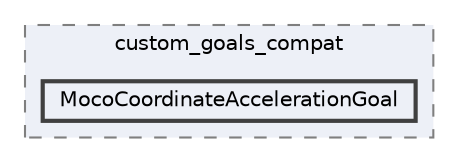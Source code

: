 digraph "C:/dev/MocoExtendProblem/custom_goals_compat/MocoCoordinateAccelerationGoal"
{
 // LATEX_PDF_SIZE
  bgcolor="transparent";
  edge [fontname=Helvetica,fontsize=10,labelfontname=Helvetica,labelfontsize=10];
  node [fontname=Helvetica,fontsize=10,shape=box,height=0.2,width=0.4];
  compound=true
  subgraph clusterdir_8c0a1ea791e630db5ca893b685c99658 {
    graph [ bgcolor="#edf0f7", pencolor="grey50", label="custom_goals_compat", fontname=Helvetica,fontsize=10 style="filled,dashed", URL="dir_8c0a1ea791e630db5ca893b685c99658.html",tooltip=""]
  dir_0d4aa03c380f22f78238a79677898797 [label="MocoCoordinateAccelerationGoal", fillcolor="#edf0f7", color="grey25", style="filled,bold", URL="dir_0d4aa03c380f22f78238a79677898797.html",tooltip=""];
  }
}
